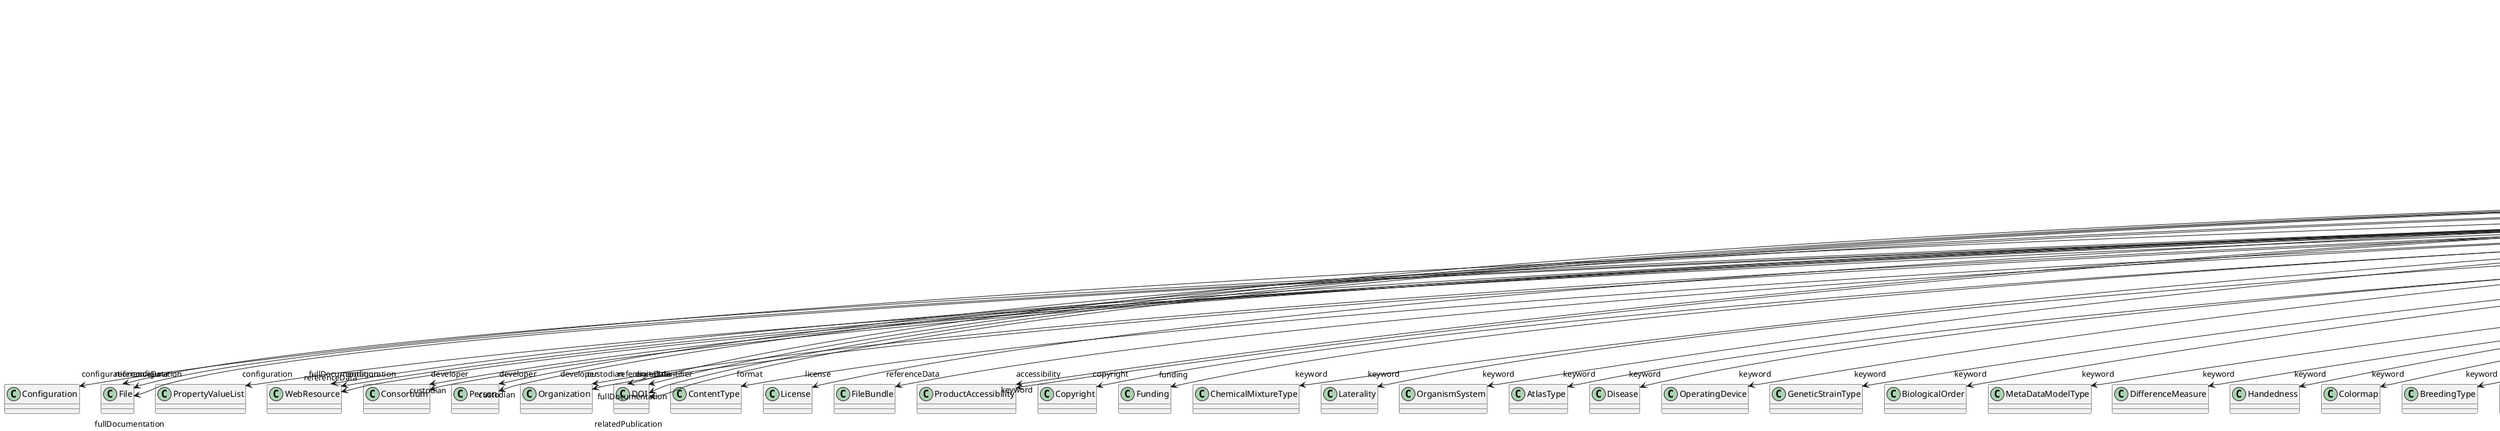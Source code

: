 @startuml
class ValidationTestVersion {
+configuration
+developer
+digitalIdentifier
+entryPoint
+format
+isAlternativeVersionOf
+isNewVersionOf
+license
+referenceData
+accessibility
+copyright
+custodian
+description
+fullDocumentation
+fullName
+funding
+homepage
+howToCite
+keyword
+otherContribution
+relatedPublication
+releaseDate
+repository
+shortName
+supportChannel
+versionIdentifier
+versionInnovation

}
ValidationTestVersion -d-> "configuration" Configuration
ValidationTestVersion -d-> "configuration" File
ValidationTestVersion -d-> "configuration" PropertyValueList
ValidationTestVersion -d-> "configuration" WebResource
ValidationTestVersion -d-> "developer" Consortium
ValidationTestVersion -d-> "developer" Person
ValidationTestVersion -d-> "developer" Organization
ValidationTestVersion -d-> "digitalIdentifier" DOI
ValidationTestVersion -d-> "format" ContentType
ValidationTestVersion -d-> "isAlternativeVersionOf" ValidationTestVersion
ValidationTestVersion -d-> "isNewVersionOf" ValidationTestVersion
ValidationTestVersion -d-> "license" License
ValidationTestVersion -d-> "referenceData" DOI
ValidationTestVersion -d-> "referenceData" File
ValidationTestVersion -d-> "referenceData" FileBundle
ValidationTestVersion -d-> "referenceData" WebResource
ValidationTestVersion -d-> "accessibility" ProductAccessibility
ValidationTestVersion -d-> "copyright" Copyright
ValidationTestVersion -d-> "custodian" Consortium
ValidationTestVersion -d-> "custodian" Person
ValidationTestVersion -d-> "custodian" Organization
ValidationTestVersion -d-> "fullDocumentation" DOI
ValidationTestVersion -d-> "fullDocumentation" File
ValidationTestVersion -d-> "fullDocumentation" WebResource
ValidationTestVersion -d-> "funding" Funding
ValidationTestVersion -d-> "keyword" ChemicalMixtureType
ValidationTestVersion -d-> "keyword" Laterality
ValidationTestVersion -d-> "keyword" OrganismSystem
ValidationTestVersion -d-> "keyword" AtlasType
ValidationTestVersion -d-> "keyword" Disease
ValidationTestVersion -d-> "keyword" OperatingDevice
ValidationTestVersion -d-> "keyword" GeneticStrainType
ValidationTestVersion -d-> "keyword" BiologicalOrder
ValidationTestVersion -d-> "keyword" MetaDataModelType
ValidationTestVersion -d-> "keyword" DifferenceMeasure
ValidationTestVersion -d-> "keyword" Handedness
ValidationTestVersion -d-> "keyword" Colormap
ValidationTestVersion -d-> "keyword" BreedingType
ValidationTestVersion -d-> "keyword" QualitativeOverlap
ValidationTestVersion -d-> "keyword" ProductAccessibility
ValidationTestVersion -d-> "keyword" AnatomicalPlane
ValidationTestVersion -d-> "keyword" Service
ValidationTestVersion -d-> "keyword" ContributionType
ValidationTestVersion -d-> "keyword" TypeOfUncertainty
ValidationTestVersion -d-> "keyword" OpticalStimulusType
ValidationTestVersion -d-> "keyword" ProgrammingLanguage
ValidationTestVersion -d-> "keyword" AnnotationCriteriaType
ValidationTestVersion -d-> "keyword" Terminology
ValidationTestVersion -d-> "keyword" ActionStatusType
ValidationTestVersion -d-> "keyword" DiseaseModel
ValidationTestVersion -d-> "keyword" UnitOfMeasurement
ValidationTestVersion -d-> "keyword" OperatingSystem
ValidationTestVersion -d-> "keyword" AnatomicalIdentificationType
ValidationTestVersion -d-> "keyword" CriteriaQualityType
ValidationTestVersion -d-> "keyword" Language
ValidationTestVersion -d-> "keyword" EducationalLevel
ValidationTestVersion -d-> "keyword" OrganismSubstance
ValidationTestVersion -d-> "keyword" ExperimentalApproach
ValidationTestVersion -d-> "keyword" Technique
ValidationTestVersion -d-> "keyword" DataType
ValidationTestVersion -d-> "keyword" TissueSampleAttribute
ValidationTestVersion -d-> "keyword" SetupType
ValidationTestVersion -d-> "keyword" AnatomicalAxesOrientation
ValidationTestVersion -d-> "keyword" EthicsAssessment
ValidationTestVersion -d-> "keyword" UBERONParcellation
ValidationTestVersion -d-> "keyword" SemanticDataType
ValidationTestVersion -d-> "keyword" DeviceType
ValidationTestVersion -d-> "keyword" SubcellularEntity
ValidationTestVersion -d-> "keyword" ModelAbstractionLevel
ValidationTestVersion -d-> "keyword" Species
ValidationTestVersion -d-> "keyword" OlfactoryStimulusType
ValidationTestVersion -d-> "keyword" ModelScope
ValidationTestVersion -d-> "keyword" ElectricalStimulusType
ValidationTestVersion -d-> "keyword" FileUsageRole
ValidationTestVersion -d-> "keyword" SubjectAttribute
ValidationTestVersion -d-> "keyword" CranialWindowReinforcementType
ValidationTestVersion -d-> "keyword" Organ
ValidationTestVersion -d-> "keyword" SoftwareFeature
ValidationTestVersion -d-> "keyword" StimulationApproach
ValidationTestVersion -d-> "keyword" AnalysisTechnique
ValidationTestVersion -d-> "keyword" TermSuggestion
ValidationTestVersion -d-> "keyword" SoftwareApplicationCategory
ValidationTestVersion -d-> "keyword" LearningResourceType
ValidationTestVersion -d-> "keyword" AuditoryStimulusType
ValidationTestVersion -d-> "keyword" StimulationTechnique
ValidationTestVersion -d-> "keyword" MeasuredQuantity
ValidationTestVersion -d-> "keyword" TissueSampleType
ValidationTestVersion -d-> "keyword" FileBundleGrouping
ValidationTestVersion -d-> "keyword" PreparationType
ValidationTestVersion -d-> "keyword" MolecularEntity
ValidationTestVersion -d-> "keyword" VisualStimulusType
ValidationTestVersion -d-> "keyword" CellCultureType
ValidationTestVersion -d-> "keyword" GustatoryStimulusType
ValidationTestVersion -d-> "keyword" AgeCategory
ValidationTestVersion -d-> "keyword" FileRepositoryType
ValidationTestVersion -d-> "keyword" PatchClampVariation
ValidationTestVersion -d-> "keyword" CellType
ValidationTestVersion -d-> "keyword" CranialWindowConstructionType
ValidationTestVersion -d-> "keyword" TactileStimulusType
ValidationTestVersion -d-> "keyword" BiologicalSex
ValidationTestVersion -d-> "keyword" AnnotationType
ValidationTestVersion -d-> "otherContribution" Contribution
ValidationTestVersion -d-> "relatedPublication" DOI
ValidationTestVersion -d-> "relatedPublication" ISBN
ValidationTestVersion -d-> "relatedPublication" ISSN
ValidationTestVersion -d-> "relatedPublication" HANDLE
ValidationTestVersion -d-> "relatedPublication" Chapter
ValidationTestVersion -d-> "relatedPublication" Book
ValidationTestVersion -d-> "relatedPublication" ScholarlyArticle
ValidationTestVersion -d-> "repository" FileRepository

@enduml